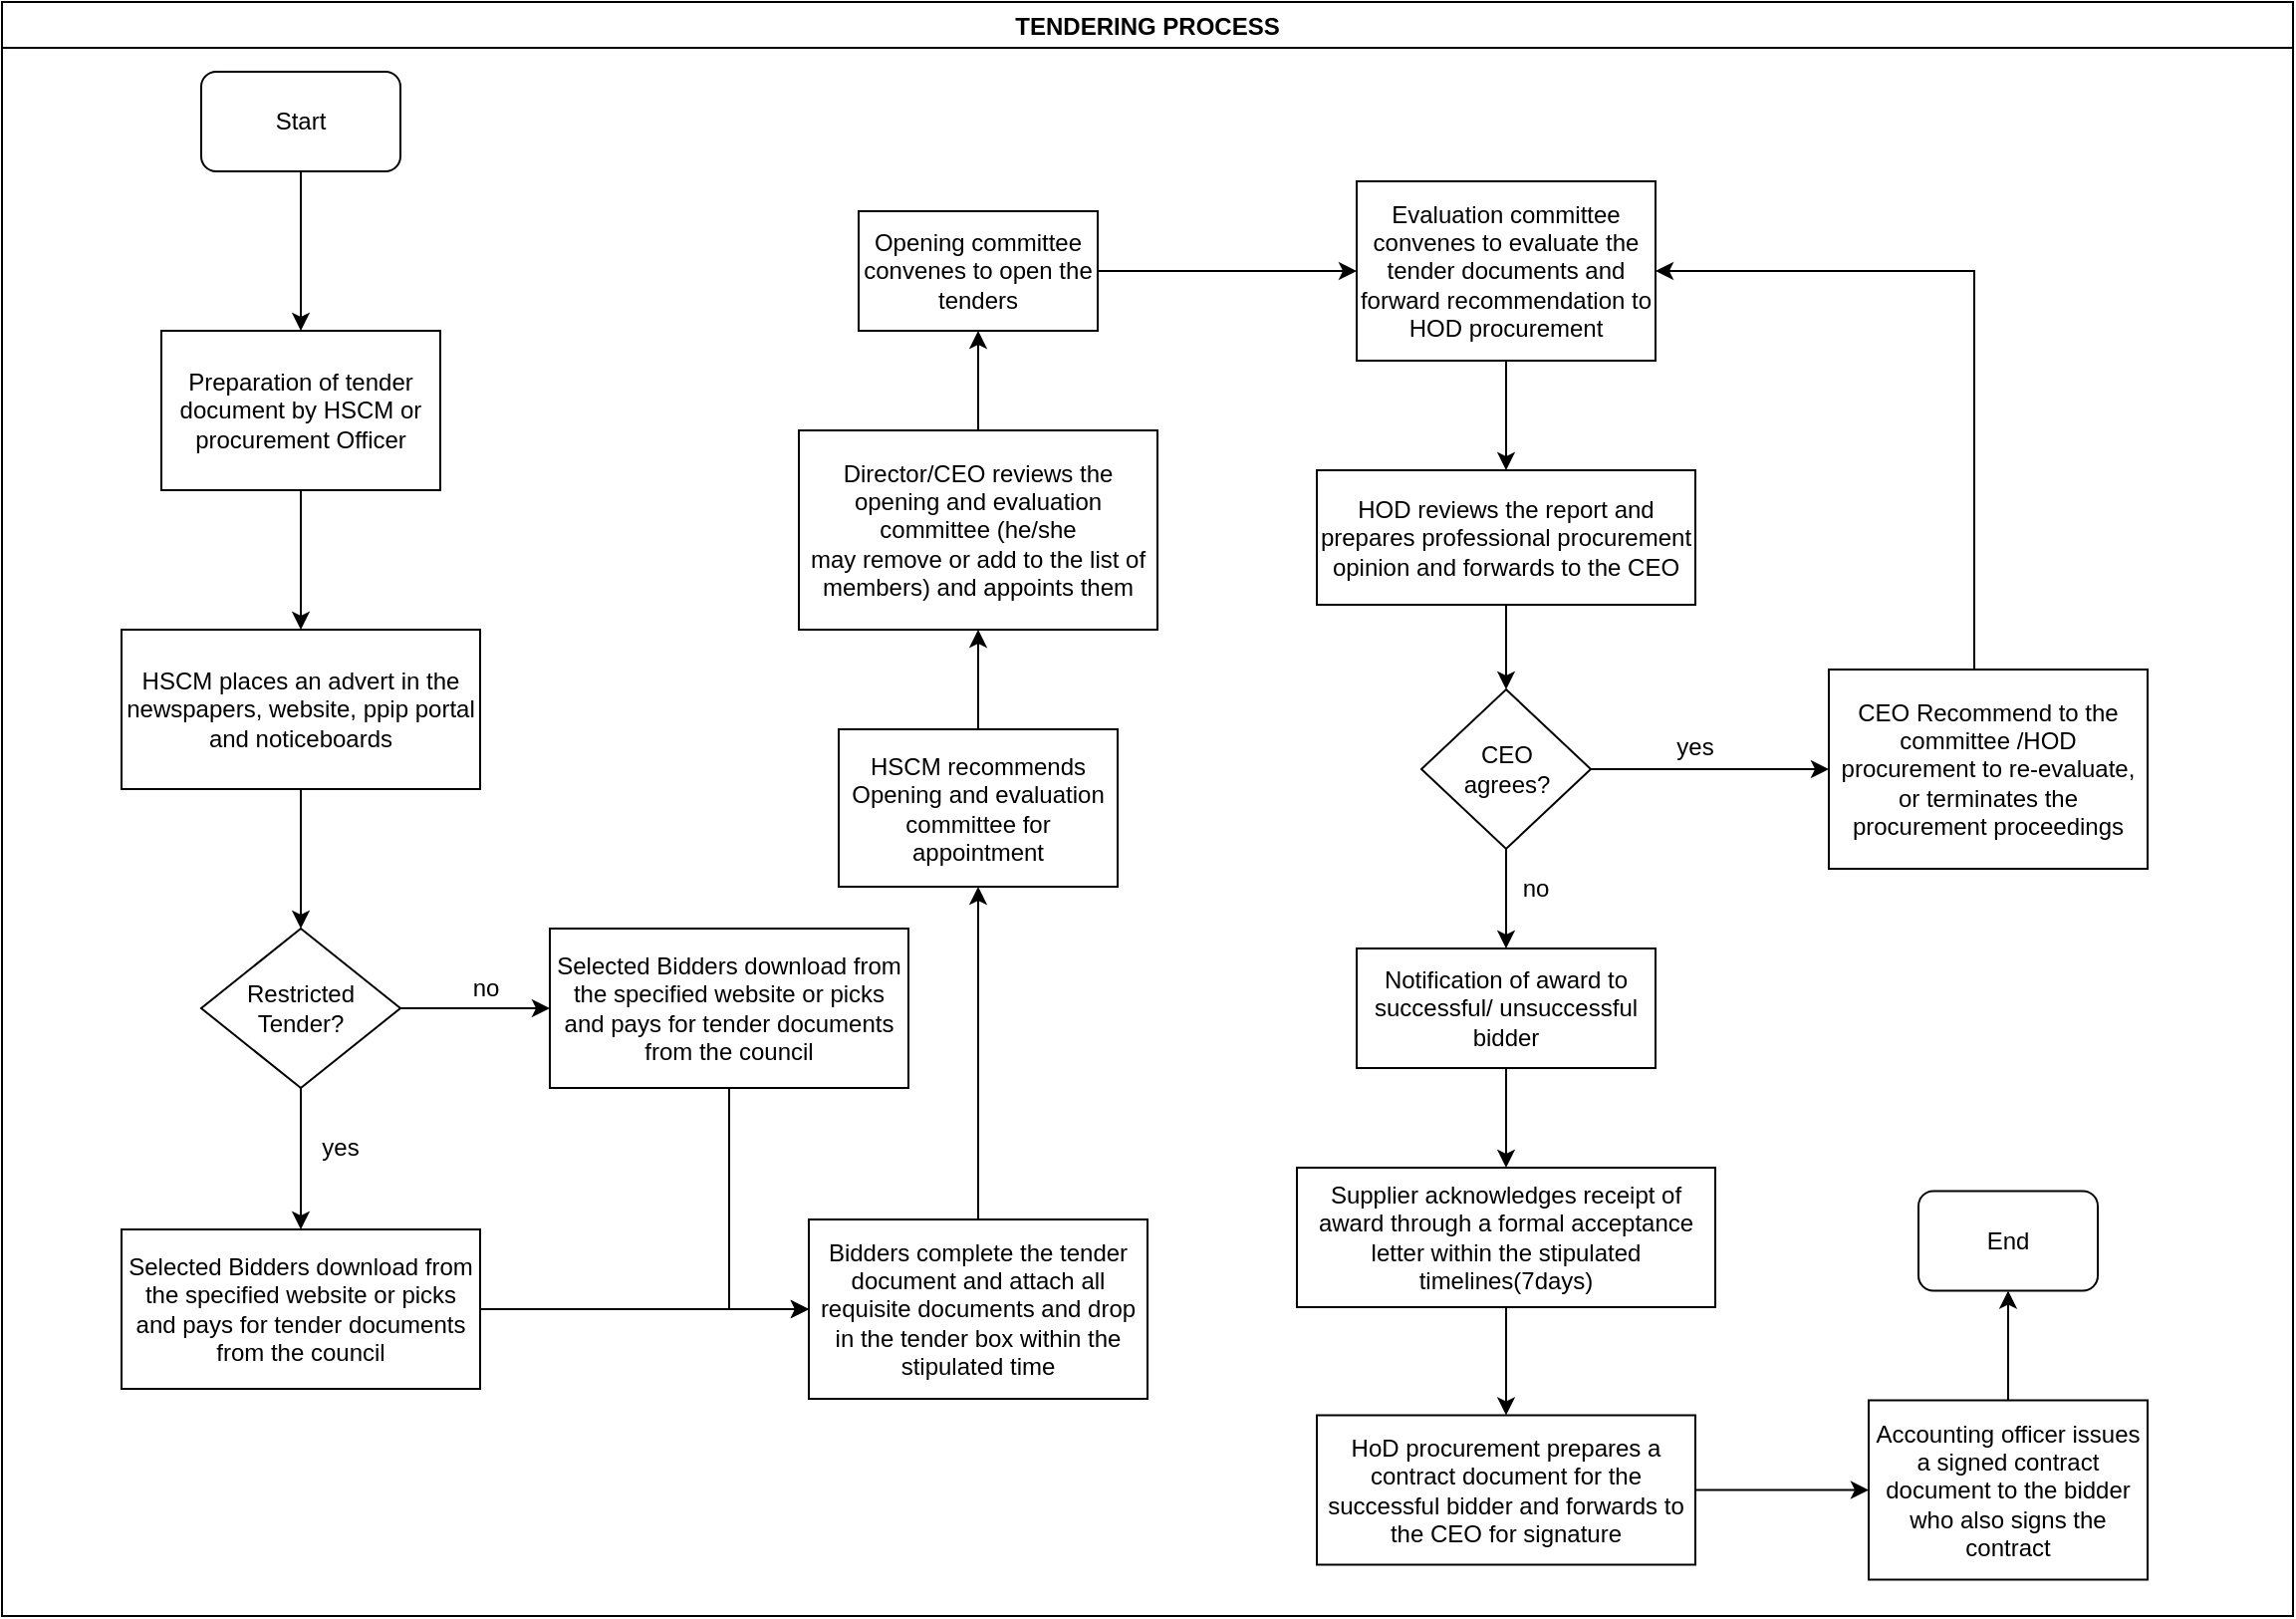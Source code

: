 <mxfile version="14.0.0" type="github">
  <diagram id="p7EpNIWao3hXpbfT4_oQ" name="Page-1">
    <mxGraphModel dx="1038" dy="547" grid="1" gridSize="10" guides="1" tooltips="1" connect="1" arrows="1" fold="1" page="1" pageScale="1" pageWidth="1169" pageHeight="827" math="0" shadow="0">
      <root>
        <mxCell id="0" />
        <mxCell id="1" parent="0" />
        <mxCell id="5i2XxdddxOiisHzQCfqY-1" value="TENDERING PROCESS" style="swimlane;" vertex="1" parent="1">
          <mxGeometry x="10" y="10" width="1150" height="810" as="geometry" />
        </mxCell>
        <mxCell id="5i2XxdddxOiisHzQCfqY-2" value="Start" style="rounded=1;whiteSpace=wrap;html=1;" vertex="1" parent="5i2XxdddxOiisHzQCfqY-1">
          <mxGeometry x="100" y="35" width="100" height="50" as="geometry" />
        </mxCell>
        <mxCell id="5i2XxdddxOiisHzQCfqY-3" value="Preparation of tender document by HSCM or procurement Officer" style="rounded=0;whiteSpace=wrap;html=1;" vertex="1" parent="5i2XxdddxOiisHzQCfqY-1">
          <mxGeometry x="80" y="165" width="140" height="80" as="geometry" />
        </mxCell>
        <mxCell id="5i2XxdddxOiisHzQCfqY-4" value="" style="edgeStyle=orthogonalEdgeStyle;rounded=0;orthogonalLoop=1;jettySize=auto;html=1;entryX=0.5;entryY=0;entryDx=0;entryDy=0;" edge="1" parent="5i2XxdddxOiisHzQCfqY-1" source="5i2XxdddxOiisHzQCfqY-2" target="5i2XxdddxOiisHzQCfqY-3">
          <mxGeometry relative="1" as="geometry">
            <mxPoint x="150" y="160" as="targetPoint" />
          </mxGeometry>
        </mxCell>
        <mxCell id="5i2XxdddxOiisHzQCfqY-5" value="Restricted Tender?" style="rhombus;whiteSpace=wrap;html=1;" vertex="1" parent="5i2XxdddxOiisHzQCfqY-1">
          <mxGeometry x="100" y="465" width="100" height="80" as="geometry" />
        </mxCell>
        <mxCell id="5i2XxdddxOiisHzQCfqY-6" value="Selected Bidders download from the specified website or picks and pays for tender documents from the council" style="whiteSpace=wrap;html=1;rounded=0;" vertex="1" parent="5i2XxdddxOiisHzQCfqY-1">
          <mxGeometry x="60" y="616" width="180" height="80" as="geometry" />
        </mxCell>
        <mxCell id="5i2XxdddxOiisHzQCfqY-7" value="" style="edgeStyle=orthogonalEdgeStyle;rounded=0;orthogonalLoop=1;jettySize=auto;html=1;entryX=0.5;entryY=0;entryDx=0;entryDy=0;" edge="1" parent="5i2XxdddxOiisHzQCfqY-1" source="5i2XxdddxOiisHzQCfqY-5" target="5i2XxdddxOiisHzQCfqY-6">
          <mxGeometry relative="1" as="geometry">
            <mxPoint x="150" y="635" as="targetPoint" />
          </mxGeometry>
        </mxCell>
        <mxCell id="5i2XxdddxOiisHzQCfqY-8" value="yes" style="text;html=1;strokeColor=none;fillColor=none;align=center;verticalAlign=middle;whiteSpace=wrap;rounded=0;" vertex="1" parent="5i2XxdddxOiisHzQCfqY-1">
          <mxGeometry x="150" y="565" width="40" height="20" as="geometry" />
        </mxCell>
        <mxCell id="5i2XxdddxOiisHzQCfqY-9" value="Selected Bidders download from the specified website or picks and pays for tender documents from the council" style="whiteSpace=wrap;html=1;rounded=0;" vertex="1" parent="5i2XxdddxOiisHzQCfqY-1">
          <mxGeometry x="275" y="465" width="180" height="80" as="geometry" />
        </mxCell>
        <mxCell id="5i2XxdddxOiisHzQCfqY-10" value="" style="edgeStyle=orthogonalEdgeStyle;rounded=0;orthogonalLoop=1;jettySize=auto;html=1;entryX=0;entryY=0.5;entryDx=0;entryDy=0;" edge="1" parent="5i2XxdddxOiisHzQCfqY-1" source="5i2XxdddxOiisHzQCfqY-5" target="5i2XxdddxOiisHzQCfqY-9">
          <mxGeometry relative="1" as="geometry">
            <mxPoint x="270" y="505" as="targetPoint" />
          </mxGeometry>
        </mxCell>
        <mxCell id="5i2XxdddxOiisHzQCfqY-11" value="Bidders complete the tender document and attach all requisite documents and drop in the tender box within the stipulated time" style="whiteSpace=wrap;html=1;rounded=0;" vertex="1" parent="5i2XxdddxOiisHzQCfqY-1">
          <mxGeometry x="405" y="611" width="170" height="90" as="geometry" />
        </mxCell>
        <mxCell id="5i2XxdddxOiisHzQCfqY-12" value="" style="edgeStyle=orthogonalEdgeStyle;rounded=0;orthogonalLoop=1;jettySize=auto;html=1;" edge="1" parent="5i2XxdddxOiisHzQCfqY-1" source="5i2XxdddxOiisHzQCfqY-6" target="5i2XxdddxOiisHzQCfqY-11">
          <mxGeometry relative="1" as="geometry" />
        </mxCell>
        <mxCell id="5i2XxdddxOiisHzQCfqY-13" value="" style="edgeStyle=orthogonalEdgeStyle;rounded=0;orthogonalLoop=1;jettySize=auto;html=1;exitX=0.5;exitY=1;exitDx=0;exitDy=0;entryX=0;entryY=0.5;entryDx=0;entryDy=0;" edge="1" parent="5i2XxdddxOiisHzQCfqY-1" source="5i2XxdddxOiisHzQCfqY-9" target="5i2XxdddxOiisHzQCfqY-11">
          <mxGeometry relative="1" as="geometry" />
        </mxCell>
        <mxCell id="5i2XxdddxOiisHzQCfqY-14" value="HSCM recommends Opening and evaluation committee for appointment" style="whiteSpace=wrap;html=1;rounded=0;" vertex="1" parent="5i2XxdddxOiisHzQCfqY-1">
          <mxGeometry x="420" y="365" width="140" height="79" as="geometry" />
        </mxCell>
        <mxCell id="5i2XxdddxOiisHzQCfqY-15" value="" style="edgeStyle=orthogonalEdgeStyle;rounded=0;orthogonalLoop=1;jettySize=auto;html=1;" edge="1" parent="5i2XxdddxOiisHzQCfqY-1" source="5i2XxdddxOiisHzQCfqY-11" target="5i2XxdddxOiisHzQCfqY-14">
          <mxGeometry relative="1" as="geometry" />
        </mxCell>
        <mxCell id="5i2XxdddxOiisHzQCfqY-16" value="Opening committee convenes to open the tenders" style="whiteSpace=wrap;html=1;rounded=0;" vertex="1" parent="5i2XxdddxOiisHzQCfqY-1">
          <mxGeometry x="430" y="105" width="120" height="60" as="geometry" />
        </mxCell>
        <mxCell id="5i2XxdddxOiisHzQCfqY-17" value="Evaluation committee convenes to evaluate the tender documents and forward recommendation to HOD procurement" style="whiteSpace=wrap;html=1;rounded=0;" vertex="1" parent="5i2XxdddxOiisHzQCfqY-1">
          <mxGeometry x="680" y="90" width="150" height="90" as="geometry" />
        </mxCell>
        <mxCell id="5i2XxdddxOiisHzQCfqY-18" value="" style="edgeStyle=orthogonalEdgeStyle;rounded=0;orthogonalLoop=1;jettySize=auto;html=1;" edge="1" parent="5i2XxdddxOiisHzQCfqY-1" source="5i2XxdddxOiisHzQCfqY-16" target="5i2XxdddxOiisHzQCfqY-17">
          <mxGeometry relative="1" as="geometry" />
        </mxCell>
        <mxCell id="5i2XxdddxOiisHzQCfqY-19" value="HOD reviews the report and prepares professional procurement opinion and forwards to the CEO" style="whiteSpace=wrap;html=1;rounded=0;" vertex="1" parent="5i2XxdddxOiisHzQCfqY-1">
          <mxGeometry x="660" y="235" width="190" height="67.5" as="geometry" />
        </mxCell>
        <mxCell id="5i2XxdddxOiisHzQCfqY-20" value="" style="edgeStyle=orthogonalEdgeStyle;rounded=0;orthogonalLoop=1;jettySize=auto;html=1;entryX=0.5;entryY=0;entryDx=0;entryDy=0;" edge="1" parent="5i2XxdddxOiisHzQCfqY-1" source="5i2XxdddxOiisHzQCfqY-17" target="5i2XxdddxOiisHzQCfqY-19">
          <mxGeometry relative="1" as="geometry">
            <mxPoint x="755" y="275" as="targetPoint" />
          </mxGeometry>
        </mxCell>
        <mxCell id="5i2XxdddxOiisHzQCfqY-21" value="&lt;div&gt;CEO &lt;br&gt;&lt;/div&gt;&lt;div&gt;agrees?&lt;/div&gt;" style="rhombus;whiteSpace=wrap;html=1;rounded=0;" vertex="1" parent="5i2XxdddxOiisHzQCfqY-1">
          <mxGeometry x="712.5" y="345" width="85" height="80" as="geometry" />
        </mxCell>
        <mxCell id="5i2XxdddxOiisHzQCfqY-22" value="" style="edgeStyle=orthogonalEdgeStyle;rounded=0;orthogonalLoop=1;jettySize=auto;html=1;" edge="1" parent="5i2XxdddxOiisHzQCfqY-1" source="5i2XxdddxOiisHzQCfqY-19" target="5i2XxdddxOiisHzQCfqY-21">
          <mxGeometry relative="1" as="geometry" />
        </mxCell>
        <mxCell id="5i2XxdddxOiisHzQCfqY-23" value="" style="edgeStyle=orthogonalEdgeStyle;rounded=0;orthogonalLoop=1;jettySize=auto;html=1;entryX=0.5;entryY=0;entryDx=0;entryDy=0;" edge="1" parent="5i2XxdddxOiisHzQCfqY-1" source="5i2XxdddxOiisHzQCfqY-21" target="5i2XxdddxOiisHzQCfqY-24">
          <mxGeometry relative="1" as="geometry">
            <mxPoint x="755" y="495" as="targetPoint" />
          </mxGeometry>
        </mxCell>
        <mxCell id="5i2XxdddxOiisHzQCfqY-24" value="Notification of award to successful/ unsuccessful bidder" style="whiteSpace=wrap;html=1;rounded=0;" vertex="1" parent="5i2XxdddxOiisHzQCfqY-1">
          <mxGeometry x="680" y="475" width="150" height="60" as="geometry" />
        </mxCell>
        <mxCell id="5i2XxdddxOiisHzQCfqY-25" value="Supplier acknowledges receipt of award through a formal acceptance letter within the stipulated timelines(7days)" style="whiteSpace=wrap;html=1;rounded=0;" vertex="1" parent="5i2XxdddxOiisHzQCfqY-1">
          <mxGeometry x="650" y="585" width="210" height="70" as="geometry" />
        </mxCell>
        <mxCell id="5i2XxdddxOiisHzQCfqY-26" value="" style="edgeStyle=orthogonalEdgeStyle;rounded=0;orthogonalLoop=1;jettySize=auto;html=1;" edge="1" parent="5i2XxdddxOiisHzQCfqY-1" source="5i2XxdddxOiisHzQCfqY-24" target="5i2XxdddxOiisHzQCfqY-25">
          <mxGeometry relative="1" as="geometry" />
        </mxCell>
        <mxCell id="5i2XxdddxOiisHzQCfqY-27" value="HoD procurement prepares a contract document for the successful bidder and forwards to the CEO for signature" style="whiteSpace=wrap;html=1;rounded=0;" vertex="1" parent="5i2XxdddxOiisHzQCfqY-1">
          <mxGeometry x="660" y="709.25" width="190" height="75" as="geometry" />
        </mxCell>
        <mxCell id="5i2XxdddxOiisHzQCfqY-28" value="" style="edgeStyle=orthogonalEdgeStyle;rounded=0;orthogonalLoop=1;jettySize=auto;html=1;exitX=0.5;exitY=1;exitDx=0;exitDy=0;" edge="1" parent="5i2XxdddxOiisHzQCfqY-1" source="5i2XxdddxOiisHzQCfqY-25" target="5i2XxdddxOiisHzQCfqY-27">
          <mxGeometry relative="1" as="geometry">
            <mxPoint x="754.5" y="646.75" as="sourcePoint" />
          </mxGeometry>
        </mxCell>
        <mxCell id="5i2XxdddxOiisHzQCfqY-29" value="Accounting officer issues a signed contract document to the bidder who also signs the contract" style="whiteSpace=wrap;html=1;rounded=0;" vertex="1" parent="5i2XxdddxOiisHzQCfqY-1">
          <mxGeometry x="937" y="701.75" width="140" height="90" as="geometry" />
        </mxCell>
        <mxCell id="5i2XxdddxOiisHzQCfqY-30" value="" style="edgeStyle=orthogonalEdgeStyle;rounded=0;orthogonalLoop=1;jettySize=auto;html=1;" edge="1" parent="5i2XxdddxOiisHzQCfqY-1" source="5i2XxdddxOiisHzQCfqY-27" target="5i2XxdddxOiisHzQCfqY-29">
          <mxGeometry relative="1" as="geometry" />
        </mxCell>
        <mxCell id="5i2XxdddxOiisHzQCfqY-31" value="CEO Recommend to the committee /HOD procurement to re-evaluate, or terminates the procurement proceedings" style="whiteSpace=wrap;html=1;rounded=0;" vertex="1" parent="5i2XxdddxOiisHzQCfqY-1">
          <mxGeometry x="917" y="335" width="160" height="100" as="geometry" />
        </mxCell>
        <mxCell id="5i2XxdddxOiisHzQCfqY-32" value="" style="edgeStyle=orthogonalEdgeStyle;rounded=0;orthogonalLoop=1;jettySize=auto;html=1;entryX=0;entryY=0.5;entryDx=0;entryDy=0;" edge="1" parent="5i2XxdddxOiisHzQCfqY-1" source="5i2XxdddxOiisHzQCfqY-21" target="5i2XxdddxOiisHzQCfqY-31">
          <mxGeometry relative="1" as="geometry">
            <mxPoint x="860" y="404" as="targetPoint" />
          </mxGeometry>
        </mxCell>
        <mxCell id="5i2XxdddxOiisHzQCfqY-33" value="" style="edgeStyle=orthogonalEdgeStyle;rounded=0;orthogonalLoop=1;jettySize=auto;html=1;entryX=1;entryY=0.5;entryDx=0;entryDy=0;" edge="1" parent="5i2XxdddxOiisHzQCfqY-1" source="5i2XxdddxOiisHzQCfqY-31" target="5i2XxdddxOiisHzQCfqY-17">
          <mxGeometry relative="1" as="geometry">
            <mxPoint x="997" y="235" as="targetPoint" />
            <Array as="points">
              <mxPoint x="990" y="135" />
            </Array>
          </mxGeometry>
        </mxCell>
        <mxCell id="5i2XxdddxOiisHzQCfqY-34" value="yes" style="text;html=1;strokeColor=none;fillColor=none;align=center;verticalAlign=middle;whiteSpace=wrap;rounded=0;" vertex="1" parent="5i2XxdddxOiisHzQCfqY-1">
          <mxGeometry x="830" y="364" width="40" height="20" as="geometry" />
        </mxCell>
        <mxCell id="5i2XxdddxOiisHzQCfqY-35" value="no" style="text;html=1;strokeColor=none;fillColor=none;align=center;verticalAlign=middle;whiteSpace=wrap;rounded=0;" vertex="1" parent="5i2XxdddxOiisHzQCfqY-1">
          <mxGeometry x="750" y="435" width="40" height="20" as="geometry" />
        </mxCell>
        <mxCell id="5i2XxdddxOiisHzQCfqY-36" value="" style="edgeStyle=orthogonalEdgeStyle;rounded=0;orthogonalLoop=1;jettySize=auto;html=1;" edge="1" parent="1" source="5i2XxdddxOiisHzQCfqY-37" target="5i2XxdddxOiisHzQCfqY-5">
          <mxGeometry relative="1" as="geometry">
            <mxPoint x="160" y="475" as="targetPoint" />
          </mxGeometry>
        </mxCell>
        <mxCell id="5i2XxdddxOiisHzQCfqY-37" value="HSCM places an advert in the newspapers, website, ppip portal and noticeboards" style="whiteSpace=wrap;html=1;rounded=0;" vertex="1" parent="1">
          <mxGeometry x="70" y="325" width="180" height="80" as="geometry" />
        </mxCell>
        <mxCell id="5i2XxdddxOiisHzQCfqY-38" value="" style="edgeStyle=orthogonalEdgeStyle;rounded=0;orthogonalLoop=1;jettySize=auto;html=1;" edge="1" parent="1" source="5i2XxdddxOiisHzQCfqY-3" target="5i2XxdddxOiisHzQCfqY-37">
          <mxGeometry relative="1" as="geometry" />
        </mxCell>
        <mxCell id="5i2XxdddxOiisHzQCfqY-39" value="no" style="text;html=1;strokeColor=none;fillColor=none;align=center;verticalAlign=middle;whiteSpace=wrap;rounded=0;" vertex="1" parent="1">
          <mxGeometry x="233" y="495" width="40" height="20" as="geometry" />
        </mxCell>
        <mxCell id="5i2XxdddxOiisHzQCfqY-40" value="" style="edgeStyle=orthogonalEdgeStyle;rounded=0;orthogonalLoop=1;jettySize=auto;html=1;" edge="1" parent="1" source="5i2XxdddxOiisHzQCfqY-41" target="5i2XxdddxOiisHzQCfqY-16">
          <mxGeometry relative="1" as="geometry" />
        </mxCell>
        <mxCell id="5i2XxdddxOiisHzQCfqY-41" value="Director/CEO reviews the opening and evaluation committee (he/she &lt;br&gt;may remove or add to the list of members) and appoints them" style="whiteSpace=wrap;html=1;rounded=0;" vertex="1" parent="1">
          <mxGeometry x="410" y="225" width="180" height="100" as="geometry" />
        </mxCell>
        <mxCell id="5i2XxdddxOiisHzQCfqY-42" value="" style="edgeStyle=orthogonalEdgeStyle;rounded=0;orthogonalLoop=1;jettySize=auto;html=1;" edge="1" parent="1" source="5i2XxdddxOiisHzQCfqY-14" target="5i2XxdddxOiisHzQCfqY-41">
          <mxGeometry relative="1" as="geometry" />
        </mxCell>
        <mxCell id="5i2XxdddxOiisHzQCfqY-43" value="End" style="rounded=1;whiteSpace=wrap;html=1;" vertex="1" parent="1">
          <mxGeometry x="972" y="606.75" width="90" height="50" as="geometry" />
        </mxCell>
        <mxCell id="5i2XxdddxOiisHzQCfqY-44" value="" style="edgeStyle=orthogonalEdgeStyle;rounded=0;orthogonalLoop=1;jettySize=auto;html=1;entryX=0.5;entryY=1;entryDx=0;entryDy=0;" edge="1" parent="1" source="5i2XxdddxOiisHzQCfqY-29" target="5i2XxdddxOiisHzQCfqY-43">
          <mxGeometry relative="1" as="geometry">
            <mxPoint x="1007" y="624.25" as="targetPoint" />
          </mxGeometry>
        </mxCell>
      </root>
    </mxGraphModel>
  </diagram>
</mxfile>
